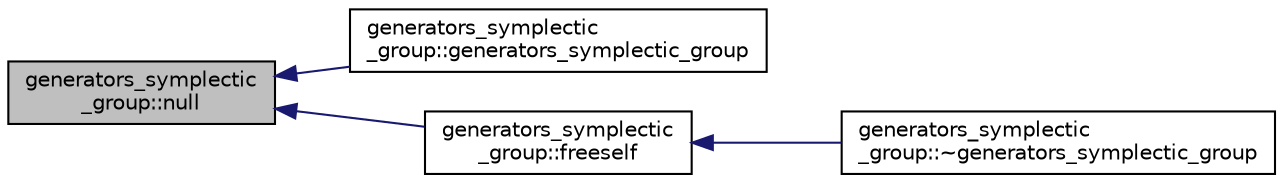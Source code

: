 digraph "generators_symplectic_group::null"
{
  edge [fontname="Helvetica",fontsize="10",labelfontname="Helvetica",labelfontsize="10"];
  node [fontname="Helvetica",fontsize="10",shape=record];
  rankdir="LR";
  Node77 [label="generators_symplectic\l_group::null",height=0.2,width=0.4,color="black", fillcolor="grey75", style="filled", fontcolor="black"];
  Node77 -> Node78 [dir="back",color="midnightblue",fontsize="10",style="solid",fontname="Helvetica"];
  Node78 [label="generators_symplectic\l_group::generators_symplectic_group",height=0.2,width=0.4,color="black", fillcolor="white", style="filled",URL="$d7/dd9/classgenerators__symplectic__group.html#a36809ba6cf2d4f498b355faf791dbdd7"];
  Node77 -> Node79 [dir="back",color="midnightblue",fontsize="10",style="solid",fontname="Helvetica"];
  Node79 [label="generators_symplectic\l_group::freeself",height=0.2,width=0.4,color="black", fillcolor="white", style="filled",URL="$d7/dd9/classgenerators__symplectic__group.html#ac65e97312a9d38be33fdf80f33b687c9"];
  Node79 -> Node80 [dir="back",color="midnightblue",fontsize="10",style="solid",fontname="Helvetica"];
  Node80 [label="generators_symplectic\l_group::~generators_symplectic_group",height=0.2,width=0.4,color="black", fillcolor="white", style="filled",URL="$d7/dd9/classgenerators__symplectic__group.html#af38f787a359e3547b7e093a7c541468d"];
}
